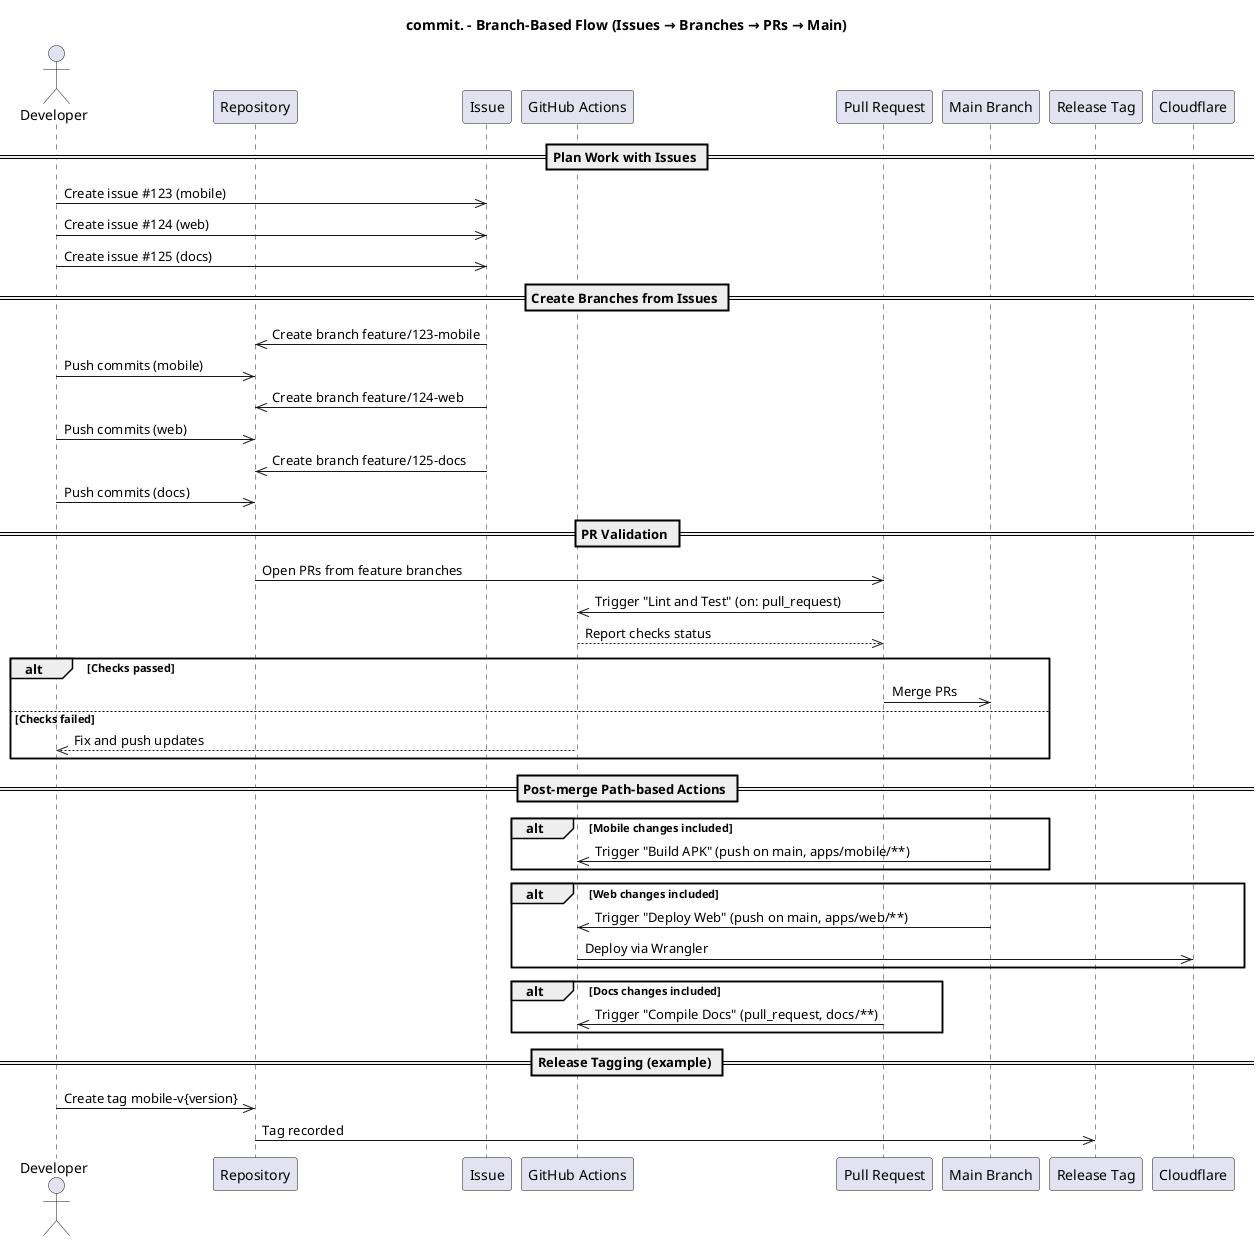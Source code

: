 @startuml branch-flow
title commit. - Branch-Based Flow (Issues → Branches → PRs → Main)

actor Dev as "Developer"
participant Repo as "Repository"
participant Iss as "Issue"
participant GHA as "GitHub Actions"
participant PR as "Pull Request"
participant Main as "Main Branch"
participant Rel as "Release Tag"

== Plan Work with Issues ==
Dev ->> Iss: Create issue #123 (mobile)
Dev ->> Iss: Create issue #124 (web)
Dev ->> Iss: Create issue #125 (docs)

== Create Branches from Issues ==
Iss ->> Repo: Create branch feature/123-mobile
Dev ->> Repo: Push commits (mobile)
Iss ->> Repo: Create branch feature/124-web
Dev ->> Repo: Push commits (web)
Iss ->> Repo: Create branch feature/125-docs
Dev ->> Repo: Push commits (docs)

== PR Validation ==
Repo ->> PR: Open PRs from feature branches
PR ->> GHA: Trigger "Lint and Test" (on: pull_request)
GHA -->> PR: Report checks status

alt Checks passed
  PR ->> Main: Merge PRs
else Checks failed
  GHA -->> Dev: Fix and push updates
end

== Post-merge Path-based Actions ==
alt Mobile changes included
  Main ->> GHA: Trigger "Build APK" (push on main, apps/mobile/**)
end

alt Web changes included
  Main ->> GHA: Trigger "Deploy Web" (push on main, apps/web/**)
  GHA ->> "Cloudflare": Deploy via Wrangler
end

alt Docs changes included
  PR ->> GHA: Trigger "Compile Docs" (pull_request, docs/**)
end

== Release Tagging (example) ==
Dev ->> Repo: Create tag mobile-v{version}
Repo ->> Rel: Tag recorded

@enduml


